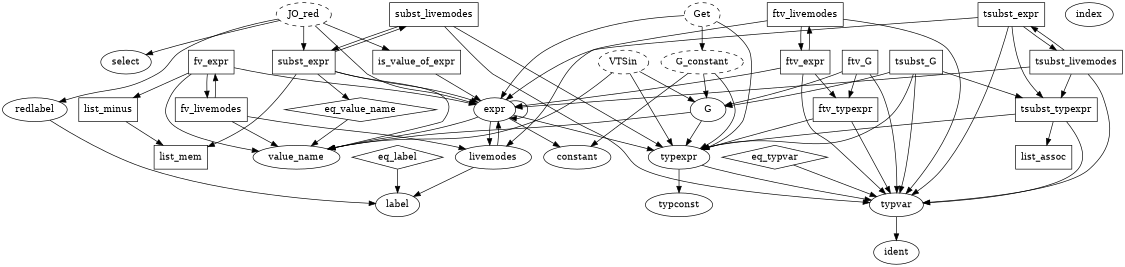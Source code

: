 digraph G{
size="7.5,2";
ratio=compress;
value_name;
typvar;

"label";
ident;
index;
constant;
livemodes;
livemodes -> "label";
livemodes -> expr;
expr;
expr -> value_name;
expr -> constant;
expr -> typexpr;
expr -> livemodes;
expr -> expr;
redlabel;
redlabel -> "label";
select;


is_value_of_expr [shape=box];
is_value_of_expr -> expr;
list_mem [shape=box];
list_assoc [shape=box];

subst_expr [shape=box];
subst_expr -> expr;
subst_expr -> value_name;
subst_expr -> subst_livemodes;
subst_expr -> list_mem;
subst_expr -> eq_value_name;
subst_livemodes [shape=box];
subst_livemodes -> typvar;
subst_livemodes -> typexpr;
subst_livemodes -> subst_expr;
list_minus [shape=box];
list_minus -> list_mem;


fv_expr [shape=box];
fv_expr -> expr;
fv_expr -> value_name;
fv_expr -> list_minus;
fv_expr -> fv_livemodes;
fv_livemodes [shape=box];
fv_livemodes -> livemodes;
fv_livemodes -> value_name;
fv_livemodes -> fv_expr;




JO_red [style=dashed];
JO_red -> expr;
JO_red -> select;
JO_red -> redlabel;

JO_red -> is_value_of_expr;
JO_red -> subst_expr;

eq_value_name [shape = diamond];
eq_value_name -> value_name;
eq_label [shape = diamond];
eq_label -> "label";


typvar -> ident;
typconst;
typexpr;
typexpr -> typvar;
typexpr -> typconst;
G;
G -> value_name;
G -> typexpr;
tsubst_typexpr [shape=box];
tsubst_typexpr -> typvar;
tsubst_typexpr -> typexpr;
tsubst_typexpr -> list_assoc;
tsubst_G [shape=box];
tsubst_G -> typvar;
tsubst_G -> typexpr;
tsubst_G -> G;
tsubst_G -> tsubst_typexpr;
tsubst_expr [shape=box];
tsubst_expr -> typvar;
tsubst_expr -> expr;
tsubst_expr -> tsubst_typexpr;
tsubst_expr -> tsubst_livemodes;
tsubst_livemodes [shape=box];
tsubst_livemodes -> typvar;
tsubst_livemodes -> expr;
tsubst_livemodes -> tsubst_typexpr;
tsubst_livemodes -> tsubst_expr;
ftv_typexpr [shape=box];
ftv_typexpr -> typexpr;
ftv_typexpr -> typvar;
ftv_expr [shape=box];
ftv_expr -> expr;
ftv_expr -> typvar;
ftv_expr -> ftv_typexpr;
ftv_expr -> ftv_livemodes
ftv_livemodes [shape=box];
ftv_livemodes -> livemodes;
ftv_livemodes -> typvar;
ftv_livemodes -> ftv_expr;
VTSin [style=dashed];
VTSin -> value_name;
VTSin -> typexpr;
VTSin -> G;
G_constant [style=dashed];
G_constant -> constant;
G_constant -> typexpr;
G_constant -> G;
Get [style=dashed];
Get -> expr;
Get -> typexpr;
Get -> G_constant;

ftv_G [shape=box];
ftv_G -> G;
ftv_G -> typvar;
ftv_G -> ftv_typexpr;
eq_typvar [shape = diamond];
eq_typvar -> typvar;

}
